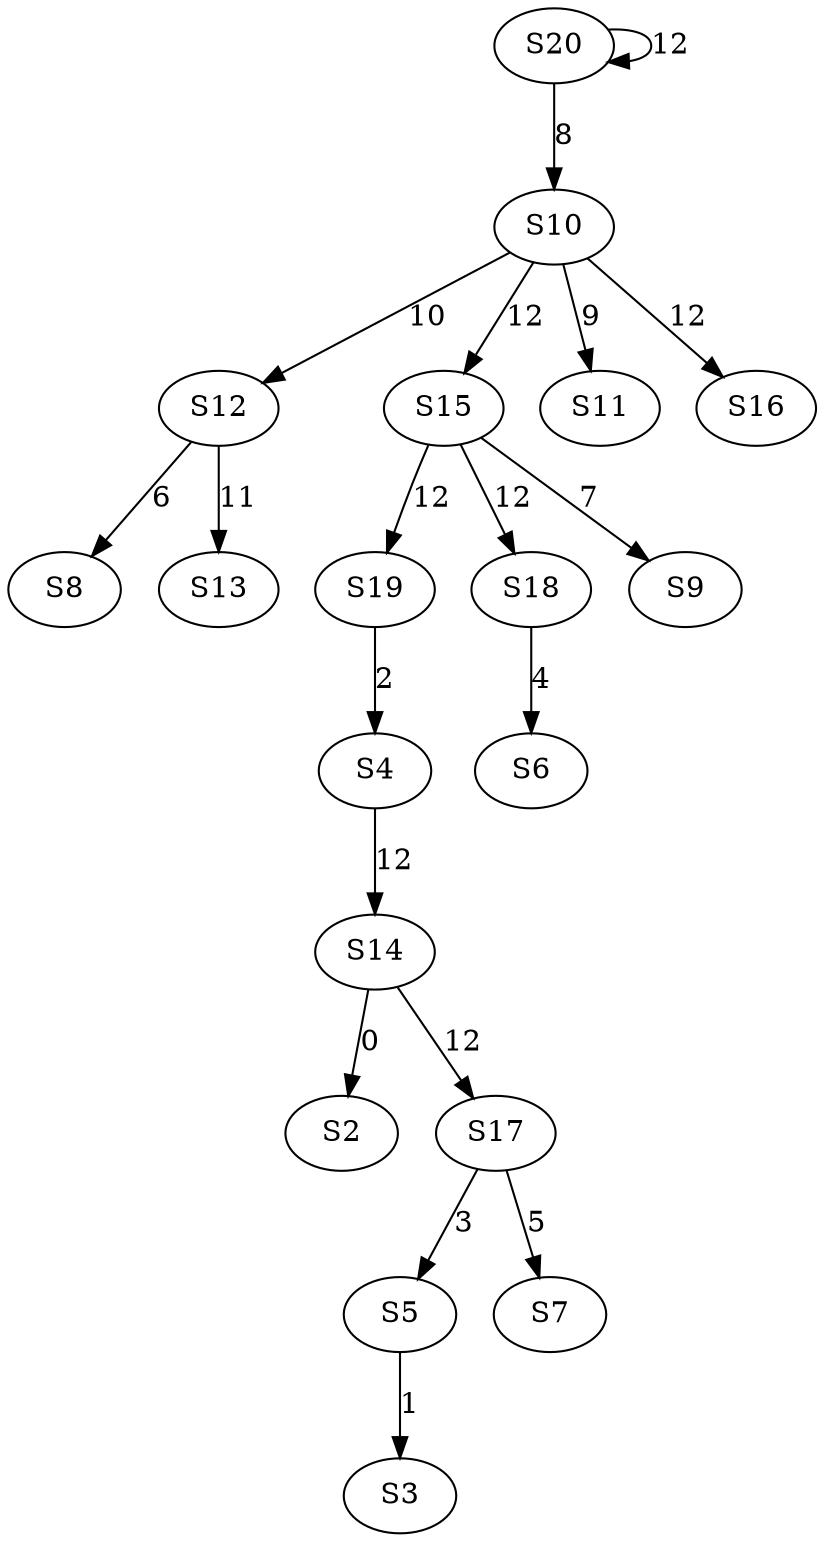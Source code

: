 strict digraph {
	S14 -> S2 [ label = 0 ];
	S5 -> S3 [ label = 1 ];
	S19 -> S4 [ label = 2 ];
	S17 -> S5 [ label = 3 ];
	S18 -> S6 [ label = 4 ];
	S17 -> S7 [ label = 5 ];
	S12 -> S8 [ label = 6 ];
	S15 -> S9 [ label = 7 ];
	S20 -> S10 [ label = 8 ];
	S10 -> S11 [ label = 9 ];
	S10 -> S12 [ label = 10 ];
	S12 -> S13 [ label = 11 ];
	S4 -> S14 [ label = 12 ];
	S10 -> S15 [ label = 12 ];
	S10 -> S16 [ label = 12 ];
	S14 -> S17 [ label = 12 ];
	S15 -> S18 [ label = 12 ];
	S15 -> S19 [ label = 12 ];
	S20 -> S20 [ label = 12 ];
}
